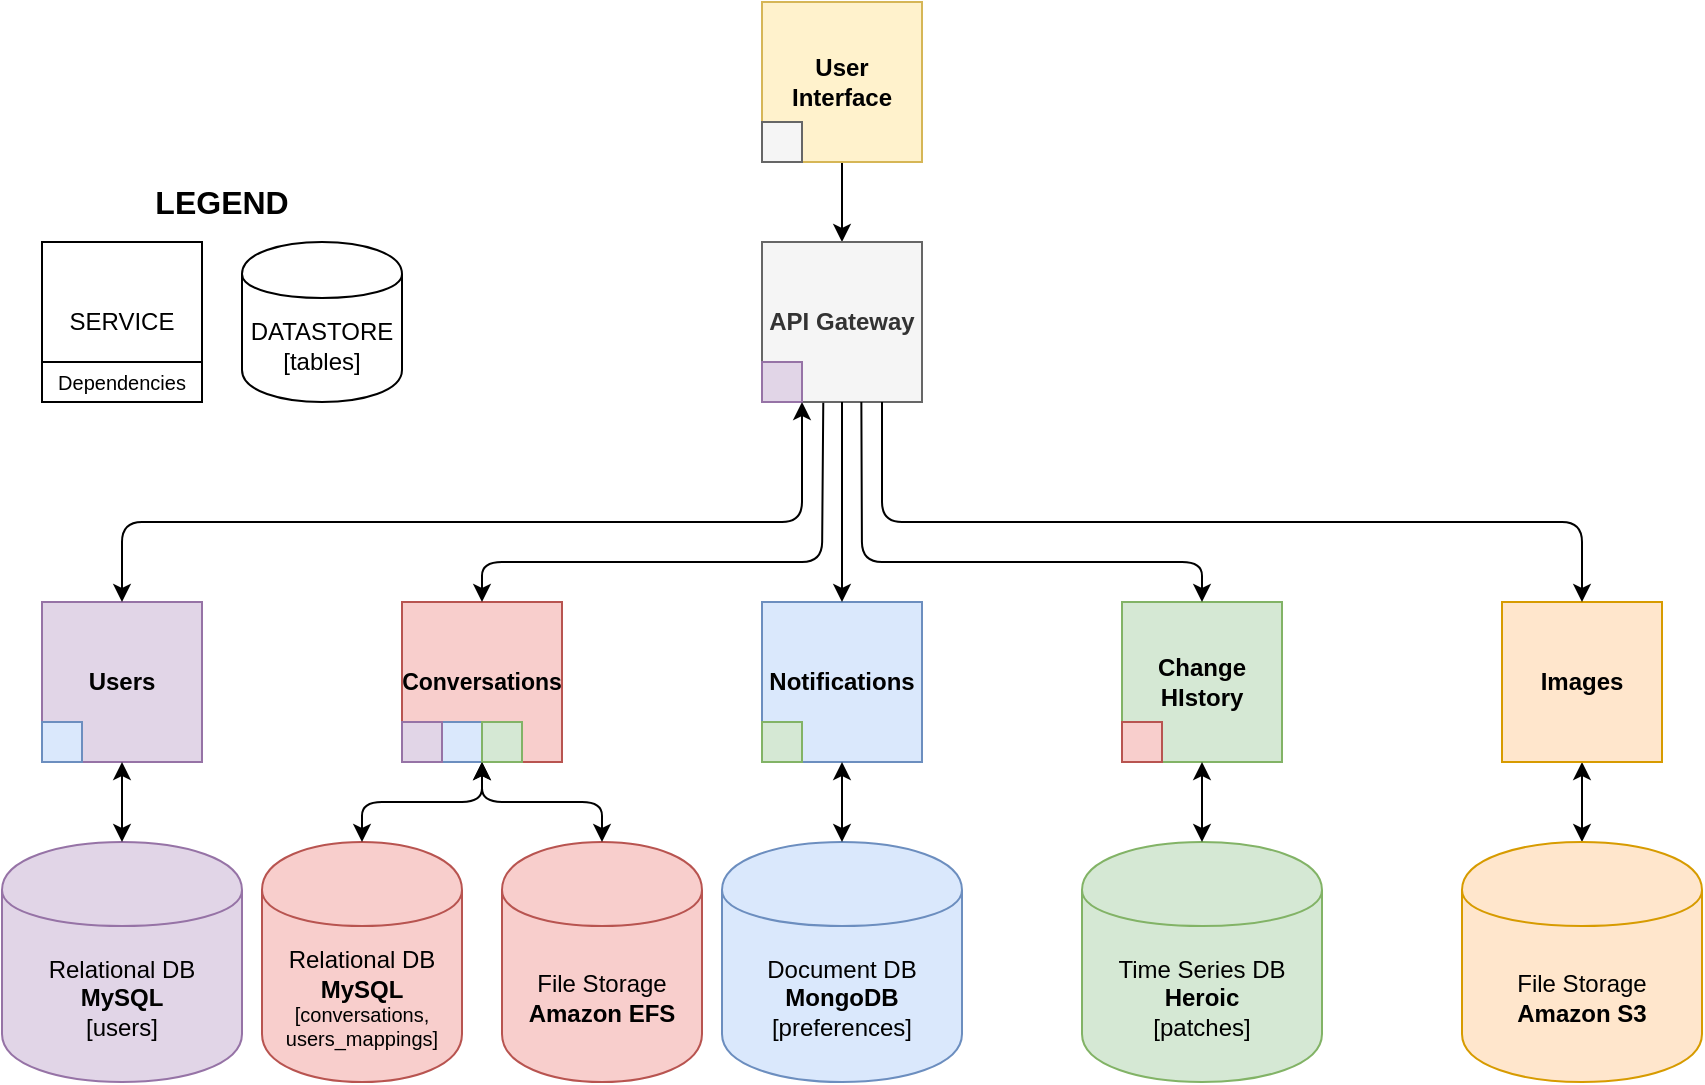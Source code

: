 <mxfile version="12.6.2" type="device"><diagram id="gMFVMA4J5Ag6JwyTxzMq" name="Page-1"><mxGraphModel dx="846" dy="475" grid="1" gridSize="10" guides="1" tooltips="1" connect="1" arrows="1" fold="1" page="1" pageScale="1" pageWidth="850" pageHeight="1100" math="0" shadow="0"><root><mxCell id="0"/><mxCell id="1" parent="0"/><mxCell id="VDZL-bLLVMv9N_N5vUV8-1" value="&lt;div style=&quot;font-size: 11.5px&quot;&gt;&lt;b&gt;Conversations&lt;/b&gt;&lt;/div&gt;" style="whiteSpace=wrap;html=1;aspect=fixed;fillColor=#f8cecc;strokeColor=#b85450;" parent="1" vertex="1"><mxGeometry x="210" y="380" width="80" height="80" as="geometry"/></mxCell><mxCell id="VDZL-bLLVMv9N_N5vUV8-2" value="&lt;b&gt;Notifications&lt;/b&gt;" style="whiteSpace=wrap;html=1;aspect=fixed;fillColor=#dae8fc;strokeColor=#6c8ebf;" parent="1" vertex="1"><mxGeometry x="390" y="380" width="80" height="80" as="geometry"/></mxCell><mxCell id="VDZL-bLLVMv9N_N5vUV8-3" value="&lt;b&gt;Change HIstory&lt;br&gt;&lt;/b&gt;" style="whiteSpace=wrap;html=1;aspect=fixed;fillColor=#d5e8d4;strokeColor=#82b366;" parent="1" vertex="1"><mxGeometry x="570" y="380" width="80" height="80" as="geometry"/></mxCell><mxCell id="r_0m2TxD-65KkGvQyKg3-2" style="edgeStyle=orthogonalEdgeStyle;rounded=0;orthogonalLoop=1;jettySize=auto;html=1;exitX=0.5;exitY=1;exitDx=0;exitDy=0;entryX=0.5;entryY=0;entryDx=0;entryDy=0;" parent="1" source="VDZL-bLLVMv9N_N5vUV8-4" target="VDZL-bLLVMv9N_N5vUV8-20" edge="1"><mxGeometry relative="1" as="geometry"/></mxCell><mxCell id="VDZL-bLLVMv9N_N5vUV8-4" value="&lt;b&gt;User Interface&lt;/b&gt;" style="whiteSpace=wrap;html=1;aspect=fixed;fillColor=#fff2cc;strokeColor=#d6b656;" parent="1" vertex="1"><mxGeometry x="390" y="80" width="80" height="80" as="geometry"/></mxCell><mxCell id="VDZL-bLLVMv9N_N5vUV8-5" value="&lt;b&gt;Users&lt;/b&gt;" style="whiteSpace=wrap;html=1;aspect=fixed;fillColor=#e1d5e7;strokeColor=#9673a6;" parent="1" vertex="1"><mxGeometry x="30" y="380" width="80" height="80" as="geometry"/></mxCell><mxCell id="VDZL-bLLVMv9N_N5vUV8-13" value="&lt;div&gt;Relational DB&lt;br&gt;&lt;/div&gt;&lt;div&gt;&lt;b&gt;MySQL&lt;/b&gt;&lt;br&gt;&lt;/div&gt;&lt;div&gt;[users]&lt;br&gt;&lt;/div&gt;" style="shape=cylinder;whiteSpace=wrap;html=1;boundedLbl=1;backgroundOutline=1;fillColor=#e1d5e7;strokeColor=#9673a6;" parent="1" vertex="1"><mxGeometry x="10" y="500" width="120" height="120" as="geometry"/></mxCell><mxCell id="VDZL-bLLVMv9N_N5vUV8-14" value="" style="endArrow=classic;startArrow=classic;html=1;entryX=0.5;entryY=1;entryDx=0;entryDy=0;" parent="1" source="VDZL-bLLVMv9N_N5vUV8-13" target="VDZL-bLLVMv9N_N5vUV8-5" edge="1"><mxGeometry width="50" height="50" relative="1" as="geometry"><mxPoint x="200" y="550" as="sourcePoint"/><mxPoint x="200" y="512" as="targetPoint"/></mxGeometry></mxCell><mxCell id="VDZL-bLLVMv9N_N5vUV8-16" value="&lt;div&gt;Time Series DB&lt;br&gt;&lt;/div&gt;&lt;div&gt;&lt;b&gt;Heroic&lt;/b&gt;&lt;/div&gt;&lt;div&gt;[patches]&lt;br&gt;&lt;/div&gt;" style="shape=cylinder;whiteSpace=wrap;html=1;boundedLbl=1;backgroundOutline=1;fillColor=#d5e8d4;strokeColor=#82b366;" parent="1" vertex="1"><mxGeometry x="550" y="500" width="120" height="120" as="geometry"/></mxCell><mxCell id="VDZL-bLLVMv9N_N5vUV8-17" value="" style="endArrow=classic;startArrow=classic;html=1;entryX=0.5;entryY=1;entryDx=0;entryDy=0;exitX=0.5;exitY=0;exitDx=0;exitDy=0;" parent="1" source="VDZL-bLLVMv9N_N5vUV8-16" target="VDZL-bLLVMv9N_N5vUV8-3" edge="1"><mxGeometry width="50" height="50" relative="1" as="geometry"><mxPoint x="150" y="690" as="sourcePoint"/><mxPoint x="200" y="640" as="targetPoint"/></mxGeometry></mxCell><mxCell id="VDZL-bLLVMv9N_N5vUV8-18" value="&lt;div&gt;Document DB&lt;br&gt;&lt;/div&gt;&lt;div&gt;&lt;b&gt;MongoDB&lt;/b&gt;&lt;br&gt;&lt;/div&gt;&lt;div&gt;[preferences]&lt;br&gt;&lt;/div&gt;" style="shape=cylinder;whiteSpace=wrap;html=1;boundedLbl=1;backgroundOutline=1;fillColor=#dae8fc;strokeColor=#6c8ebf;" parent="1" vertex="1"><mxGeometry x="370" y="500" width="120" height="120" as="geometry"/></mxCell><mxCell id="VDZL-bLLVMv9N_N5vUV8-19" value="" style="endArrow=classic;startArrow=classic;html=1;entryX=0.5;entryY=1;entryDx=0;entryDy=0;exitX=0.5;exitY=0;exitDx=0;exitDy=0;" parent="1" source="VDZL-bLLVMv9N_N5vUV8-18" target="VDZL-bLLVMv9N_N5vUV8-2" edge="1"><mxGeometry width="50" height="50" relative="1" as="geometry"><mxPoint x="440" y="550" as="sourcePoint"/><mxPoint x="440" y="510" as="targetPoint"/></mxGeometry></mxCell><mxCell id="VDZL-bLLVMv9N_N5vUV8-20" value="&lt;b&gt;API Gateway&lt;/b&gt;" style="whiteSpace=wrap;html=1;aspect=fixed;fillColor=#f5f5f5;strokeColor=#666666;fontColor=#333333;" parent="1" vertex="1"><mxGeometry x="390" y="200" width="80" height="80" as="geometry"/></mxCell><mxCell id="VDZL-bLLVMv9N_N5vUV8-29" value="&lt;div&gt;Relational DB&lt;br&gt;&lt;/div&gt;&lt;div&gt;&lt;b&gt;MySQL&lt;/b&gt;&lt;br&gt;&lt;/div&gt;&lt;div style=&quot;font-size: 10px&quot;&gt;[conversations, &lt;font style=&quot;font-size: 10px&quot;&gt;users_mappings&lt;/font&gt;]&lt;br&gt;&lt;/div&gt;" style="shape=cylinder;whiteSpace=wrap;html=1;boundedLbl=1;backgroundOutline=1;fillColor=#f8cecc;strokeColor=#b85450;" parent="1" vertex="1"><mxGeometry x="140" y="500" width="100" height="120" as="geometry"/></mxCell><mxCell id="VDZL-bLLVMv9N_N5vUV8-30" value="" style="endArrow=classic;startArrow=classic;html=1;entryX=0.5;entryY=1;entryDx=0;entryDy=0;exitX=0.5;exitY=0;exitDx=0;exitDy=0;" parent="1" source="VDZL-bLLVMv9N_N5vUV8-29" target="VDZL-bLLVMv9N_N5vUV8-1" edge="1"><mxGeometry width="50" height="50" relative="1" as="geometry"><mxPoint x="50" y="690" as="sourcePoint"/><mxPoint x="100" y="640" as="targetPoint"/><Array as="points"><mxPoint x="190" y="480"/><mxPoint x="250" y="480"/></Array></mxGeometry></mxCell><mxCell id="VDZL-bLLVMv9N_N5vUV8-35" value="" style="whiteSpace=wrap;html=1;aspect=fixed;fillColor=#e1d5e7;strokeColor=#9673a6;" parent="1" vertex="1"><mxGeometry x="390" y="260" width="20" height="20" as="geometry"/></mxCell><mxCell id="VDZL-bLLVMv9N_N5vUV8-37" value="" style="endArrow=classic;html=1;exitX=0.5;exitY=1;exitDx=0;exitDy=0;" parent="1" source="VDZL-bLLVMv9N_N5vUV8-20" target="VDZL-bLLVMv9N_N5vUV8-2" edge="1"><mxGeometry width="50" height="50" relative="1" as="geometry"><mxPoint x="420" y="310" as="sourcePoint"/><mxPoint x="100" y="700" as="targetPoint"/></mxGeometry></mxCell><mxCell id="VDZL-bLLVMv9N_N5vUV8-39" value="" style="endArrow=classic;html=1;entryX=0.5;entryY=0;entryDx=0;entryDy=0;exitX=0.383;exitY=1.004;exitDx=0;exitDy=0;exitPerimeter=0;" parent="1" source="VDZL-bLLVMv9N_N5vUV8-20" target="VDZL-bLLVMv9N_N5vUV8-1" edge="1"><mxGeometry width="50" height="50" relative="1" as="geometry"><mxPoint x="420" y="320" as="sourcePoint"/><mxPoint x="420" y="370" as="targetPoint"/><Array as="points"><mxPoint x="420" y="360"/><mxPoint x="250" y="360"/></Array></mxGeometry></mxCell><mxCell id="VDZL-bLLVMv9N_N5vUV8-40" value="" style="endArrow=classic;html=1;exitX=0.25;exitY=1;exitDx=0;exitDy=0;entryX=0.5;entryY=0;entryDx=0;entryDy=0;startArrow=classic;startFill=1;" parent="1" source="VDZL-bLLVMv9N_N5vUV8-20" target="VDZL-bLLVMv9N_N5vUV8-5" edge="1"><mxGeometry width="50" height="50" relative="1" as="geometry"><mxPoint x="50" y="750" as="sourcePoint"/><mxPoint x="100" y="700" as="targetPoint"/><Array as="points"><mxPoint x="410" y="340"/><mxPoint x="70" y="340"/></Array></mxGeometry></mxCell><mxCell id="VDZL-bLLVMv9N_N5vUV8-42" value="" style="endArrow=classic;html=1;entryX=0.5;entryY=0;entryDx=0;entryDy=0;exitX=0.621;exitY=1;exitDx=0;exitDy=0;exitPerimeter=0;" parent="1" source="VDZL-bLLVMv9N_N5vUV8-20" target="VDZL-bLLVMv9N_N5vUV8-3" edge="1"><mxGeometry width="50" height="50" relative="1" as="geometry"><mxPoint x="440" y="290" as="sourcePoint"/><mxPoint x="100" y="700" as="targetPoint"/><Array as="points"><mxPoint x="440" y="360"/><mxPoint x="610" y="360"/></Array></mxGeometry></mxCell><mxCell id="VDZL-bLLVMv9N_N5vUV8-45" value="SERVICE" style="whiteSpace=wrap;html=1;aspect=fixed;" parent="1" vertex="1"><mxGeometry x="30" y="200" width="80" height="80" as="geometry"/></mxCell><mxCell id="VDZL-bLLVMv9N_N5vUV8-46" value="Dependencies" style="rounded=0;whiteSpace=wrap;html=1;fontSize=10;" parent="1" vertex="1"><mxGeometry x="30" y="260" width="80" height="20" as="geometry"/></mxCell><mxCell id="VDZL-bLLVMv9N_N5vUV8-47" value="&lt;div&gt;DATASTORE&lt;br&gt;&lt;/div&gt;&lt;div&gt;[tables]&lt;br&gt;&lt;/div&gt;" style="shape=cylinder;whiteSpace=wrap;html=1;boundedLbl=1;backgroundOutline=1;" parent="1" vertex="1"><mxGeometry x="130" y="200" width="80" height="80" as="geometry"/></mxCell><mxCell id="VDZL-bLLVMv9N_N5vUV8-48" value="&lt;b style=&quot;font-size: 16px;&quot;&gt;LEGEND&lt;/b&gt;" style="text;html=1;strokeColor=none;fillColor=none;align=center;verticalAlign=middle;whiteSpace=wrap;rounded=0;fontSize=16;" parent="1" vertex="1"><mxGeometry x="100" y="170" width="40" height="20" as="geometry"/></mxCell><mxCell id="VDZL-bLLVMv9N_N5vUV8-53" value="" style="whiteSpace=wrap;html=1;aspect=fixed;fillColor=#f8cecc;strokeColor=#b85450;" parent="1" vertex="1"><mxGeometry x="570" y="440" width="20" height="20" as="geometry"/></mxCell><mxCell id="r_0m2TxD-65KkGvQyKg3-3" value="" style="whiteSpace=wrap;html=1;aspect=fixed;fillColor=#f5f5f5;strokeColor=#666666;fontColor=#333333;" parent="1" vertex="1"><mxGeometry x="390" y="140" width="20" height="20" as="geometry"/></mxCell><mxCell id="r_0m2TxD-65KkGvQyKg3-7" style="edgeStyle=orthogonalEdgeStyle;rounded=0;orthogonalLoop=1;jettySize=auto;html=1;startArrow=classic;startFill=1;" parent="1" source="r_0m2TxD-65KkGvQyKg3-4" target="r_0m2TxD-65KkGvQyKg3-6" edge="1"><mxGeometry relative="1" as="geometry"/></mxCell><mxCell id="r_0m2TxD-65KkGvQyKg3-4" value="&lt;b&gt;Images&lt;/b&gt;" style="whiteSpace=wrap;html=1;aspect=fixed;fillColor=#ffe6cc;strokeColor=#d79b00;" parent="1" vertex="1"><mxGeometry x="760" y="380" width="80" height="80" as="geometry"/></mxCell><mxCell id="r_0m2TxD-65KkGvQyKg3-5" value="" style="endArrow=classic;html=1;exitX=0.75;exitY=1;exitDx=0;exitDy=0;entryX=0.5;entryY=0;entryDx=0;entryDy=0;" parent="1" source="VDZL-bLLVMv9N_N5vUV8-20" target="r_0m2TxD-65KkGvQyKg3-4" edge="1"><mxGeometry width="50" height="50" relative="1" as="geometry"><mxPoint x="30" y="750" as="sourcePoint"/><mxPoint x="80" y="700" as="targetPoint"/><Array as="points"><mxPoint x="450" y="340"/><mxPoint x="800" y="340"/></Array></mxGeometry></mxCell><mxCell id="r_0m2TxD-65KkGvQyKg3-6" value="&lt;div&gt;File Storage&lt;br&gt;&lt;/div&gt;&lt;div&gt;&lt;b&gt;Amazon S3&lt;/b&gt;&lt;/div&gt;" style="shape=cylinder;whiteSpace=wrap;html=1;boundedLbl=1;backgroundOutline=1;fillColor=#ffe6cc;strokeColor=#d79b00;" parent="1" vertex="1"><mxGeometry x="740" y="500" width="120" height="120" as="geometry"/></mxCell><mxCell id="Mo7WpuOyyGnH2SaHpDbY-1" value="" style="rounded=0;whiteSpace=wrap;html=1;fillColor=#dae8fc;strokeColor=#6c8ebf;" parent="1" vertex="1"><mxGeometry x="230" y="440" width="20" height="20" as="geometry"/></mxCell><mxCell id="v24VqgmNqfn8y4tkAyi2-1" value="" style="rounded=0;whiteSpace=wrap;html=1;fillColor=#dae8fc;strokeColor=#6c8ebf;" parent="1" vertex="1"><mxGeometry x="30" y="440" width="20" height="20" as="geometry"/></mxCell><mxCell id="v24VqgmNqfn8y4tkAyi2-2" value="" style="rounded=0;whiteSpace=wrap;html=1;fillColor=#d5e8d4;strokeColor=#82b366;" parent="1" vertex="1"><mxGeometry x="390" y="440" width="20" height="20" as="geometry"/></mxCell><mxCell id="v24VqgmNqfn8y4tkAyi2-3" value="" style="rounded=0;whiteSpace=wrap;html=1;fillColor=#d5e8d4;strokeColor=#82b366;" parent="1" vertex="1"><mxGeometry x="250" y="440" width="20" height="20" as="geometry"/></mxCell><mxCell id="v24VqgmNqfn8y4tkAyi2-8" value="&lt;div&gt;File Storage&lt;/div&gt;&lt;div&gt;&lt;b&gt;Amazon EFS&lt;/b&gt;&lt;br&gt;&lt;/div&gt;" style="shape=cylinder;whiteSpace=wrap;html=1;boundedLbl=1;backgroundOutline=1;fillColor=#f8cecc;strokeColor=#b85450;" parent="1" vertex="1"><mxGeometry x="260" y="500" width="100" height="120" as="geometry"/></mxCell><mxCell id="v24VqgmNqfn8y4tkAyi2-12" value="" style="endArrow=classic;startArrow=classic;html=1;entryX=0;entryY=1;entryDx=0;entryDy=0;exitX=0.5;exitY=0;exitDx=0;exitDy=0;" parent="1" source="v24VqgmNqfn8y4tkAyi2-8" target="v24VqgmNqfn8y4tkAyi2-3" edge="1"><mxGeometry width="50" height="50" relative="1" as="geometry"><mxPoint x="30" y="690" as="sourcePoint"/><mxPoint x="80" y="640" as="targetPoint"/><Array as="points"><mxPoint x="310" y="480"/><mxPoint x="250" y="480"/></Array></mxGeometry></mxCell><mxCell id="RTgrA6iVSaikYT-iz8Y5-1" value="" style="whiteSpace=wrap;html=1;aspect=fixed;fillColor=#e1d5e7;strokeColor=#9673a6;" vertex="1" parent="1"><mxGeometry x="210" y="440" width="20" height="20" as="geometry"/></mxCell></root></mxGraphModel></diagram></mxfile>
